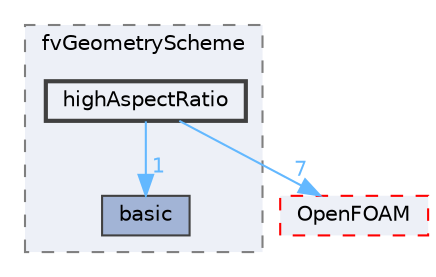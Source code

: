 digraph "src/finiteVolume/fvMesh/fvGeometryScheme/highAspectRatio"
{
 // LATEX_PDF_SIZE
  bgcolor="transparent";
  edge [fontname=Helvetica,fontsize=10,labelfontname=Helvetica,labelfontsize=10];
  node [fontname=Helvetica,fontsize=10,shape=box,height=0.2,width=0.4];
  compound=true
  subgraph clusterdir_23fb0b47e4124cc307f45775cb60f82a {
    graph [ bgcolor="#edf0f7", pencolor="grey50", label="fvGeometryScheme", fontname=Helvetica,fontsize=10 style="filled,dashed", URL="dir_23fb0b47e4124cc307f45775cb60f82a.html",tooltip=""]
  dir_a0ba90d6a585c824f0244623b0eb9307 [label="basic", fillcolor="#a2b4d6", color="grey25", style="filled", URL="dir_a0ba90d6a585c824f0244623b0eb9307.html",tooltip=""];
  dir_520b80d0a32a7d24872224e499925da0 [label="highAspectRatio", fillcolor="#edf0f7", color="grey25", style="filled,bold", URL="dir_520b80d0a32a7d24872224e499925da0.html",tooltip=""];
  }
  dir_c5473ff19b20e6ec4dfe5c310b3778a8 [label="OpenFOAM", fillcolor="#edf0f7", color="red", style="filled,dashed", URL="dir_c5473ff19b20e6ec4dfe5c310b3778a8.html",tooltip=""];
  dir_520b80d0a32a7d24872224e499925da0->dir_a0ba90d6a585c824f0244623b0eb9307 [headlabel="1", labeldistance=1.5 headhref="dir_001741_000209.html" href="dir_001741_000209.html" color="steelblue1" fontcolor="steelblue1"];
  dir_520b80d0a32a7d24872224e499925da0->dir_c5473ff19b20e6ec4dfe5c310b3778a8 [headlabel="7", labeldistance=1.5 headhref="dir_001741_002695.html" href="dir_001741_002695.html" color="steelblue1" fontcolor="steelblue1"];
}
